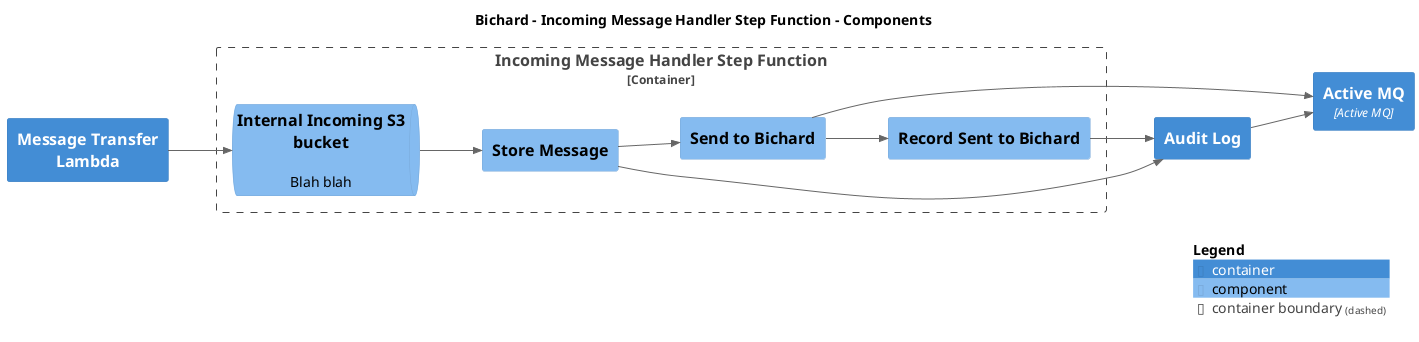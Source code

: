 @startuml
set separator none
title Bichard - Incoming Message Handler Step Function - Components

left to right direction

!include <C4/C4>
!include <C4/C4_Context>
!include <C4/C4_Container>
!include <C4/C4_Component>

Container(Bichard.MessageTransferLambda, "Message Transfer Lambda", $techn="", $descr="", $tags="", $link="")
Container(Bichard.ActiveMQ, "Active MQ", $techn="Active MQ", $descr="", $tags="", $link="")
Container(Bichard.AuditLog, "Audit Log", $techn="", $descr="", $tags="", $link="")

Container_Boundary("Bichard.IncomingMessageHandlerStepFunction_boundary", "Incoming Message Handler Step Function", $tags="") {
  ComponentQueue(Bichard.IncomingMessageHandlerStepFunction.InternalIncomingS3bucket, "Internal Incoming S3 bucket", $techn="", $descr="Blah blah", $tags="", $link="")
  Component(Bichard.IncomingMessageHandlerStepFunction.StoreMessage, "Store Message", $techn="", $descr="", $tags="", $link="")
  Component(Bichard.IncomingMessageHandlerStepFunction.SendtoBichard, "Send to Bichard", $techn="", $descr="", $tags="", $link="")
  Component(Bichard.IncomingMessageHandlerStepFunction.RecordSenttoBichard, "Record Sent to Bichard", $techn="", $descr="", $tags="", $link="")
}

Rel_D(Bichard.AuditLog, Bichard.ActiveMQ, "", $techn="", $tags="", $link="")
Rel_D(Bichard.MessageTransferLambda, Bichard.IncomingMessageHandlerStepFunction.InternalIncomingS3bucket, "", $techn="", $tags="", $link="")
Rel_D(Bichard.IncomingMessageHandlerStepFunction.InternalIncomingS3bucket, Bichard.IncomingMessageHandlerStepFunction.StoreMessage, "", $techn="", $tags="", $link="")
Rel_D(Bichard.IncomingMessageHandlerStepFunction.StoreMessage, Bichard.AuditLog, "", $techn="", $tags="", $link="")
Rel_D(Bichard.IncomingMessageHandlerStepFunction.StoreMessage, Bichard.IncomingMessageHandlerStepFunction.SendtoBichard, "", $techn="", $tags="", $link="")
Rel_D(Bichard.IncomingMessageHandlerStepFunction.SendtoBichard, Bichard.ActiveMQ, "", $techn="", $tags="", $link="")
Rel_D(Bichard.IncomingMessageHandlerStepFunction.SendtoBichard, Bichard.IncomingMessageHandlerStepFunction.RecordSenttoBichard, "", $techn="", $tags="", $link="")
Rel_D(Bichard.IncomingMessageHandlerStepFunction.RecordSenttoBichard, Bichard.AuditLog, "", $techn="", $tags="", $link="")

SHOW_LEGEND(true)
@enduml